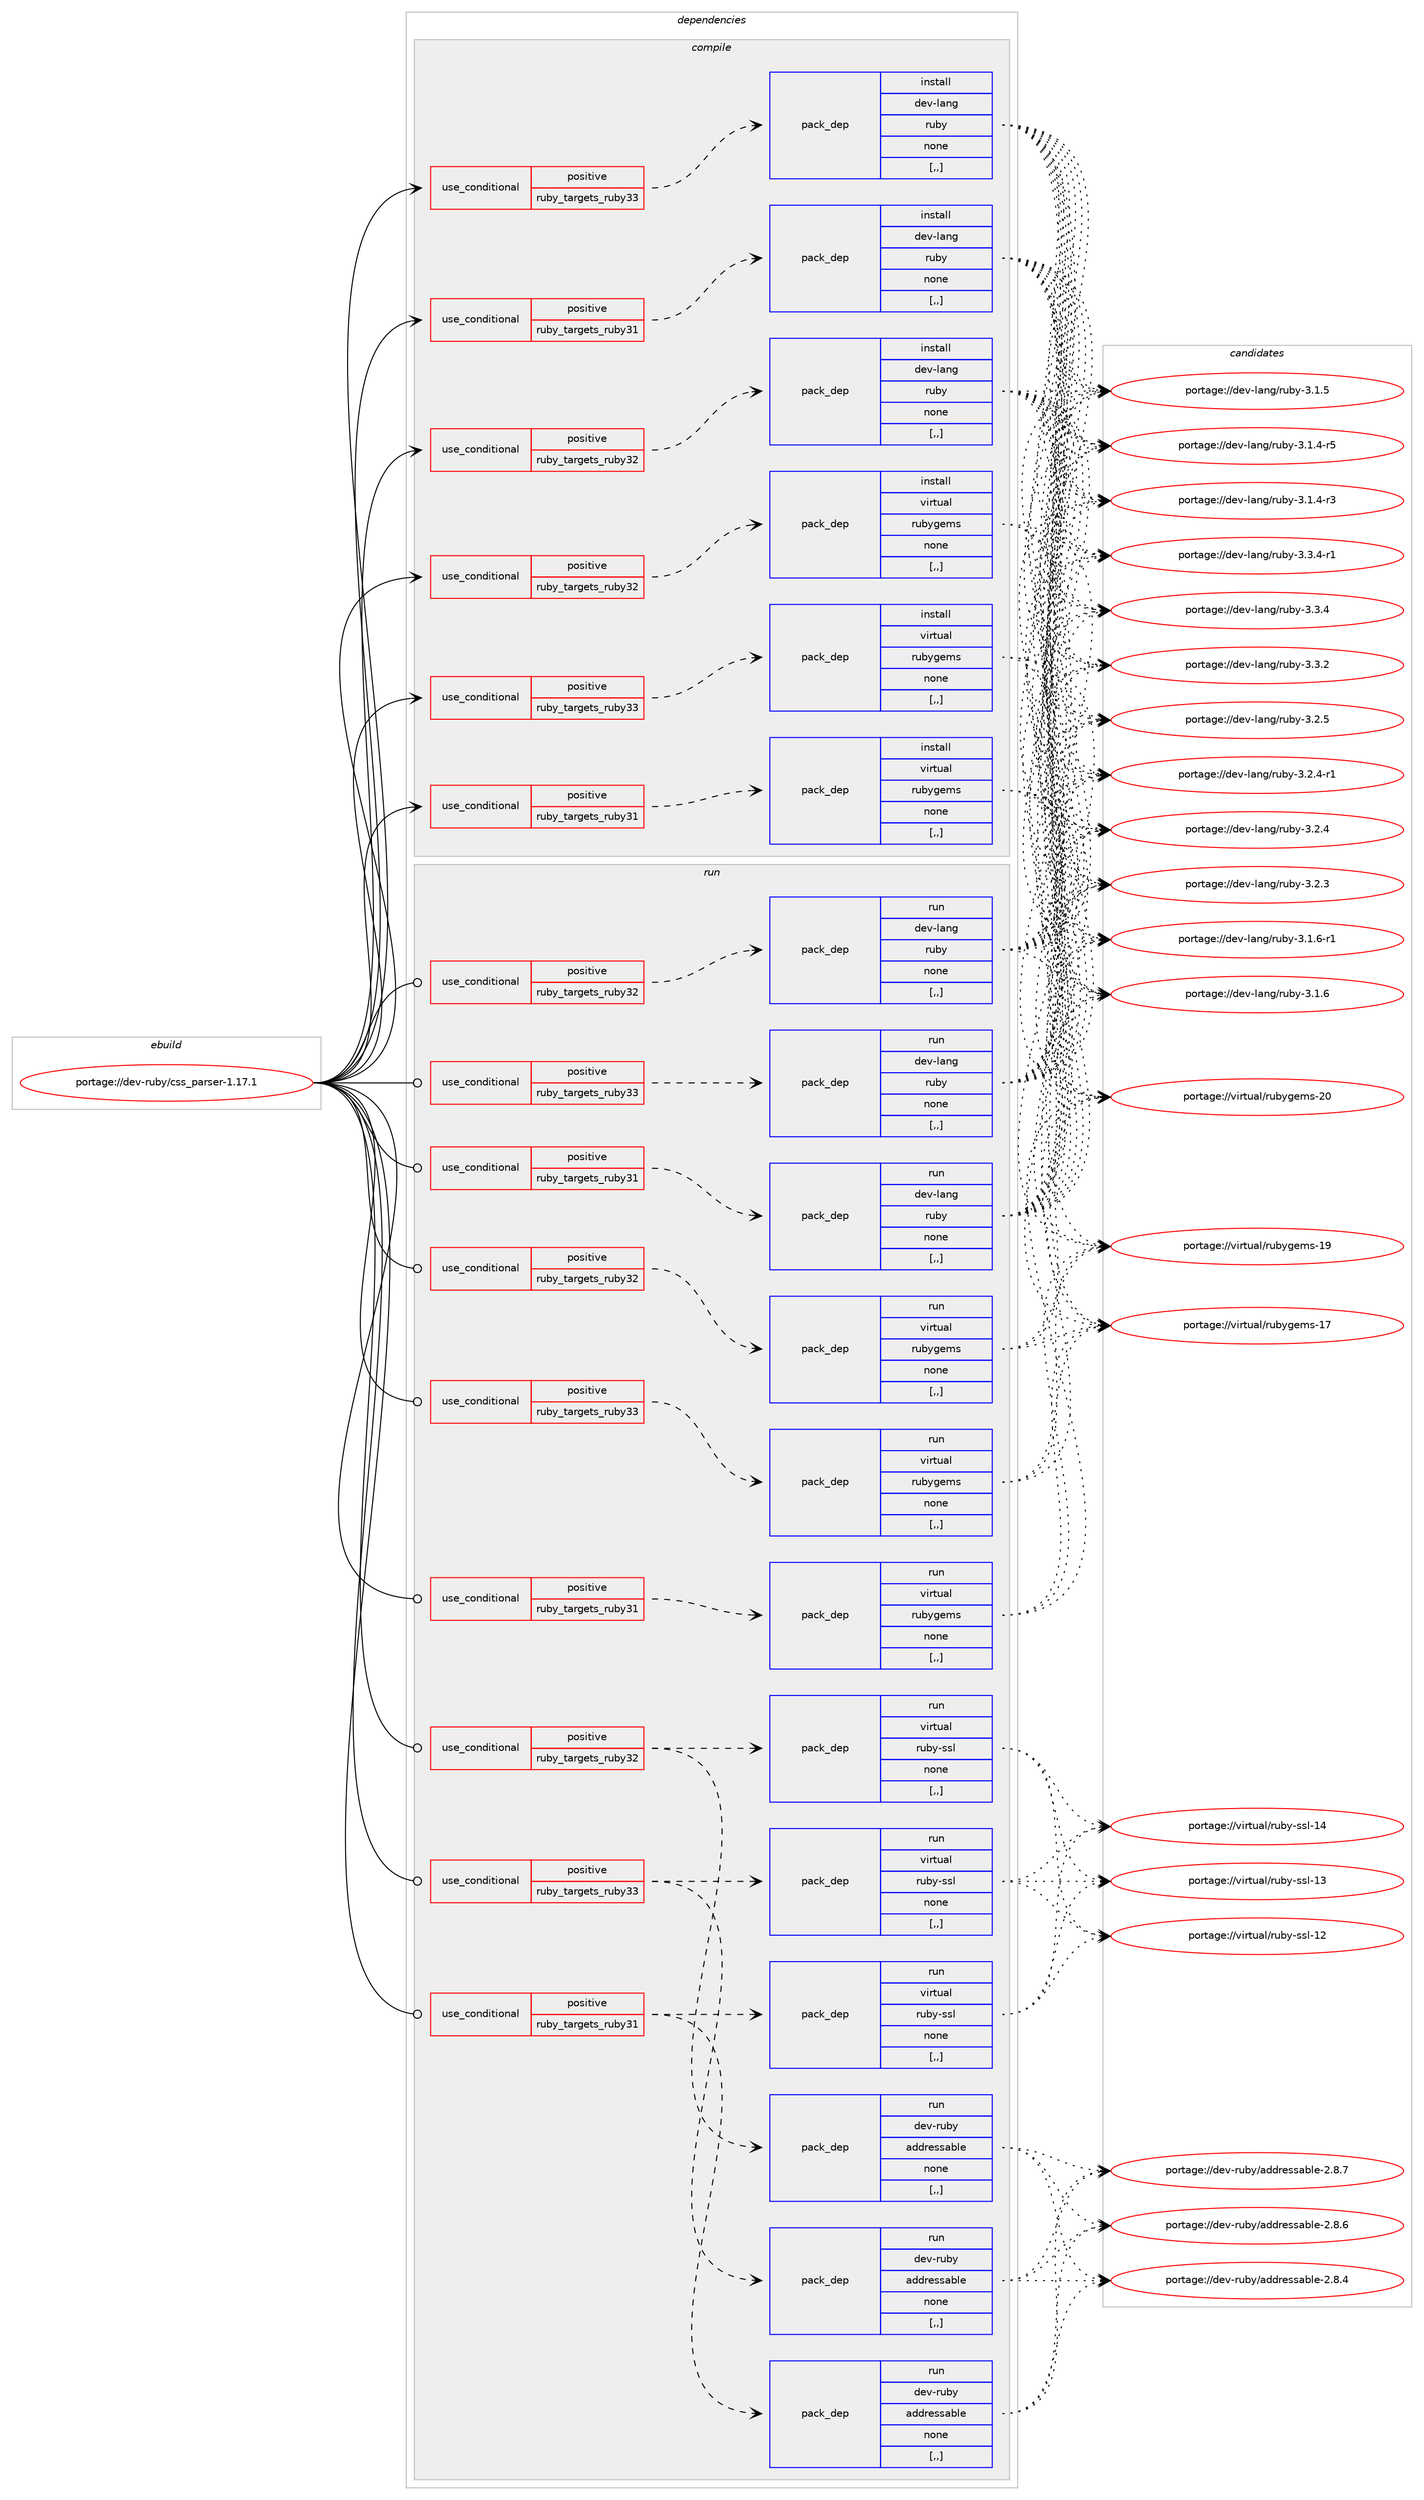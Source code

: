 digraph prolog {

# *************
# Graph options
# *************

newrank=true;
concentrate=true;
compound=true;
graph [rankdir=LR,fontname=Helvetica,fontsize=10,ranksep=1.5];#, ranksep=2.5, nodesep=0.2];
edge  [arrowhead=vee];
node  [fontname=Helvetica,fontsize=10];

# **********
# The ebuild
# **********

subgraph cluster_leftcol {
color=gray;
label=<<i>ebuild</i>>;
id [label="portage://dev-ruby/css_parser-1.17.1", color=red, width=4, href="../dev-ruby/css_parser-1.17.1.svg"];
}

# ****************
# The dependencies
# ****************

subgraph cluster_midcol {
color=gray;
label=<<i>dependencies</i>>;
subgraph cluster_compile {
fillcolor="#eeeeee";
style=filled;
label=<<i>compile</i>>;
subgraph cond46213 {
dependency180513 [label=<<TABLE BORDER="0" CELLBORDER="1" CELLSPACING="0" CELLPADDING="4"><TR><TD ROWSPAN="3" CELLPADDING="10">use_conditional</TD></TR><TR><TD>positive</TD></TR><TR><TD>ruby_targets_ruby31</TD></TR></TABLE>>, shape=none, color=red];
subgraph pack133006 {
dependency180514 [label=<<TABLE BORDER="0" CELLBORDER="1" CELLSPACING="0" CELLPADDING="4" WIDTH="220"><TR><TD ROWSPAN="6" CELLPADDING="30">pack_dep</TD></TR><TR><TD WIDTH="110">install</TD></TR><TR><TD>dev-lang</TD></TR><TR><TD>ruby</TD></TR><TR><TD>none</TD></TR><TR><TD>[,,]</TD></TR></TABLE>>, shape=none, color=blue];
}
dependency180513:e -> dependency180514:w [weight=20,style="dashed",arrowhead="vee"];
}
id:e -> dependency180513:w [weight=20,style="solid",arrowhead="vee"];
subgraph cond46214 {
dependency180515 [label=<<TABLE BORDER="0" CELLBORDER="1" CELLSPACING="0" CELLPADDING="4"><TR><TD ROWSPAN="3" CELLPADDING="10">use_conditional</TD></TR><TR><TD>positive</TD></TR><TR><TD>ruby_targets_ruby31</TD></TR></TABLE>>, shape=none, color=red];
subgraph pack133007 {
dependency180516 [label=<<TABLE BORDER="0" CELLBORDER="1" CELLSPACING="0" CELLPADDING="4" WIDTH="220"><TR><TD ROWSPAN="6" CELLPADDING="30">pack_dep</TD></TR><TR><TD WIDTH="110">install</TD></TR><TR><TD>virtual</TD></TR><TR><TD>rubygems</TD></TR><TR><TD>none</TD></TR><TR><TD>[,,]</TD></TR></TABLE>>, shape=none, color=blue];
}
dependency180515:e -> dependency180516:w [weight=20,style="dashed",arrowhead="vee"];
}
id:e -> dependency180515:w [weight=20,style="solid",arrowhead="vee"];
subgraph cond46215 {
dependency180517 [label=<<TABLE BORDER="0" CELLBORDER="1" CELLSPACING="0" CELLPADDING="4"><TR><TD ROWSPAN="3" CELLPADDING="10">use_conditional</TD></TR><TR><TD>positive</TD></TR><TR><TD>ruby_targets_ruby32</TD></TR></TABLE>>, shape=none, color=red];
subgraph pack133008 {
dependency180518 [label=<<TABLE BORDER="0" CELLBORDER="1" CELLSPACING="0" CELLPADDING="4" WIDTH="220"><TR><TD ROWSPAN="6" CELLPADDING="30">pack_dep</TD></TR><TR><TD WIDTH="110">install</TD></TR><TR><TD>dev-lang</TD></TR><TR><TD>ruby</TD></TR><TR><TD>none</TD></TR><TR><TD>[,,]</TD></TR></TABLE>>, shape=none, color=blue];
}
dependency180517:e -> dependency180518:w [weight=20,style="dashed",arrowhead="vee"];
}
id:e -> dependency180517:w [weight=20,style="solid",arrowhead="vee"];
subgraph cond46216 {
dependency180519 [label=<<TABLE BORDER="0" CELLBORDER="1" CELLSPACING="0" CELLPADDING="4"><TR><TD ROWSPAN="3" CELLPADDING="10">use_conditional</TD></TR><TR><TD>positive</TD></TR><TR><TD>ruby_targets_ruby32</TD></TR></TABLE>>, shape=none, color=red];
subgraph pack133009 {
dependency180520 [label=<<TABLE BORDER="0" CELLBORDER="1" CELLSPACING="0" CELLPADDING="4" WIDTH="220"><TR><TD ROWSPAN="6" CELLPADDING="30">pack_dep</TD></TR><TR><TD WIDTH="110">install</TD></TR><TR><TD>virtual</TD></TR><TR><TD>rubygems</TD></TR><TR><TD>none</TD></TR><TR><TD>[,,]</TD></TR></TABLE>>, shape=none, color=blue];
}
dependency180519:e -> dependency180520:w [weight=20,style="dashed",arrowhead="vee"];
}
id:e -> dependency180519:w [weight=20,style="solid",arrowhead="vee"];
subgraph cond46217 {
dependency180521 [label=<<TABLE BORDER="0" CELLBORDER="1" CELLSPACING="0" CELLPADDING="4"><TR><TD ROWSPAN="3" CELLPADDING="10">use_conditional</TD></TR><TR><TD>positive</TD></TR><TR><TD>ruby_targets_ruby33</TD></TR></TABLE>>, shape=none, color=red];
subgraph pack133010 {
dependency180522 [label=<<TABLE BORDER="0" CELLBORDER="1" CELLSPACING="0" CELLPADDING="4" WIDTH="220"><TR><TD ROWSPAN="6" CELLPADDING="30">pack_dep</TD></TR><TR><TD WIDTH="110">install</TD></TR><TR><TD>dev-lang</TD></TR><TR><TD>ruby</TD></TR><TR><TD>none</TD></TR><TR><TD>[,,]</TD></TR></TABLE>>, shape=none, color=blue];
}
dependency180521:e -> dependency180522:w [weight=20,style="dashed",arrowhead="vee"];
}
id:e -> dependency180521:w [weight=20,style="solid",arrowhead="vee"];
subgraph cond46218 {
dependency180523 [label=<<TABLE BORDER="0" CELLBORDER="1" CELLSPACING="0" CELLPADDING="4"><TR><TD ROWSPAN="3" CELLPADDING="10">use_conditional</TD></TR><TR><TD>positive</TD></TR><TR><TD>ruby_targets_ruby33</TD></TR></TABLE>>, shape=none, color=red];
subgraph pack133011 {
dependency180524 [label=<<TABLE BORDER="0" CELLBORDER="1" CELLSPACING="0" CELLPADDING="4" WIDTH="220"><TR><TD ROWSPAN="6" CELLPADDING="30">pack_dep</TD></TR><TR><TD WIDTH="110">install</TD></TR><TR><TD>virtual</TD></TR><TR><TD>rubygems</TD></TR><TR><TD>none</TD></TR><TR><TD>[,,]</TD></TR></TABLE>>, shape=none, color=blue];
}
dependency180523:e -> dependency180524:w [weight=20,style="dashed",arrowhead="vee"];
}
id:e -> dependency180523:w [weight=20,style="solid",arrowhead="vee"];
}
subgraph cluster_compileandrun {
fillcolor="#eeeeee";
style=filled;
label=<<i>compile and run</i>>;
}
subgraph cluster_run {
fillcolor="#eeeeee";
style=filled;
label=<<i>run</i>>;
subgraph cond46219 {
dependency180525 [label=<<TABLE BORDER="0" CELLBORDER="1" CELLSPACING="0" CELLPADDING="4"><TR><TD ROWSPAN="3" CELLPADDING="10">use_conditional</TD></TR><TR><TD>positive</TD></TR><TR><TD>ruby_targets_ruby31</TD></TR></TABLE>>, shape=none, color=red];
subgraph pack133012 {
dependency180526 [label=<<TABLE BORDER="0" CELLBORDER="1" CELLSPACING="0" CELLPADDING="4" WIDTH="220"><TR><TD ROWSPAN="6" CELLPADDING="30">pack_dep</TD></TR><TR><TD WIDTH="110">run</TD></TR><TR><TD>dev-lang</TD></TR><TR><TD>ruby</TD></TR><TR><TD>none</TD></TR><TR><TD>[,,]</TD></TR></TABLE>>, shape=none, color=blue];
}
dependency180525:e -> dependency180526:w [weight=20,style="dashed",arrowhead="vee"];
}
id:e -> dependency180525:w [weight=20,style="solid",arrowhead="odot"];
subgraph cond46220 {
dependency180527 [label=<<TABLE BORDER="0" CELLBORDER="1" CELLSPACING="0" CELLPADDING="4"><TR><TD ROWSPAN="3" CELLPADDING="10">use_conditional</TD></TR><TR><TD>positive</TD></TR><TR><TD>ruby_targets_ruby31</TD></TR></TABLE>>, shape=none, color=red];
subgraph pack133013 {
dependency180528 [label=<<TABLE BORDER="0" CELLBORDER="1" CELLSPACING="0" CELLPADDING="4" WIDTH="220"><TR><TD ROWSPAN="6" CELLPADDING="30">pack_dep</TD></TR><TR><TD WIDTH="110">run</TD></TR><TR><TD>dev-ruby</TD></TR><TR><TD>addressable</TD></TR><TR><TD>none</TD></TR><TR><TD>[,,]</TD></TR></TABLE>>, shape=none, color=blue];
}
dependency180527:e -> dependency180528:w [weight=20,style="dashed",arrowhead="vee"];
subgraph pack133014 {
dependency180529 [label=<<TABLE BORDER="0" CELLBORDER="1" CELLSPACING="0" CELLPADDING="4" WIDTH="220"><TR><TD ROWSPAN="6" CELLPADDING="30">pack_dep</TD></TR><TR><TD WIDTH="110">run</TD></TR><TR><TD>virtual</TD></TR><TR><TD>ruby-ssl</TD></TR><TR><TD>none</TD></TR><TR><TD>[,,]</TD></TR></TABLE>>, shape=none, color=blue];
}
dependency180527:e -> dependency180529:w [weight=20,style="dashed",arrowhead="vee"];
}
id:e -> dependency180527:w [weight=20,style="solid",arrowhead="odot"];
subgraph cond46221 {
dependency180530 [label=<<TABLE BORDER="0" CELLBORDER="1" CELLSPACING="0" CELLPADDING="4"><TR><TD ROWSPAN="3" CELLPADDING="10">use_conditional</TD></TR><TR><TD>positive</TD></TR><TR><TD>ruby_targets_ruby31</TD></TR></TABLE>>, shape=none, color=red];
subgraph pack133015 {
dependency180531 [label=<<TABLE BORDER="0" CELLBORDER="1" CELLSPACING="0" CELLPADDING="4" WIDTH="220"><TR><TD ROWSPAN="6" CELLPADDING="30">pack_dep</TD></TR><TR><TD WIDTH="110">run</TD></TR><TR><TD>virtual</TD></TR><TR><TD>rubygems</TD></TR><TR><TD>none</TD></TR><TR><TD>[,,]</TD></TR></TABLE>>, shape=none, color=blue];
}
dependency180530:e -> dependency180531:w [weight=20,style="dashed",arrowhead="vee"];
}
id:e -> dependency180530:w [weight=20,style="solid",arrowhead="odot"];
subgraph cond46222 {
dependency180532 [label=<<TABLE BORDER="0" CELLBORDER="1" CELLSPACING="0" CELLPADDING="4"><TR><TD ROWSPAN="3" CELLPADDING="10">use_conditional</TD></TR><TR><TD>positive</TD></TR><TR><TD>ruby_targets_ruby32</TD></TR></TABLE>>, shape=none, color=red];
subgraph pack133016 {
dependency180533 [label=<<TABLE BORDER="0" CELLBORDER="1" CELLSPACING="0" CELLPADDING="4" WIDTH="220"><TR><TD ROWSPAN="6" CELLPADDING="30">pack_dep</TD></TR><TR><TD WIDTH="110">run</TD></TR><TR><TD>dev-lang</TD></TR><TR><TD>ruby</TD></TR><TR><TD>none</TD></TR><TR><TD>[,,]</TD></TR></TABLE>>, shape=none, color=blue];
}
dependency180532:e -> dependency180533:w [weight=20,style="dashed",arrowhead="vee"];
}
id:e -> dependency180532:w [weight=20,style="solid",arrowhead="odot"];
subgraph cond46223 {
dependency180534 [label=<<TABLE BORDER="0" CELLBORDER="1" CELLSPACING="0" CELLPADDING="4"><TR><TD ROWSPAN="3" CELLPADDING="10">use_conditional</TD></TR><TR><TD>positive</TD></TR><TR><TD>ruby_targets_ruby32</TD></TR></TABLE>>, shape=none, color=red];
subgraph pack133017 {
dependency180535 [label=<<TABLE BORDER="0" CELLBORDER="1" CELLSPACING="0" CELLPADDING="4" WIDTH="220"><TR><TD ROWSPAN="6" CELLPADDING="30">pack_dep</TD></TR><TR><TD WIDTH="110">run</TD></TR><TR><TD>dev-ruby</TD></TR><TR><TD>addressable</TD></TR><TR><TD>none</TD></TR><TR><TD>[,,]</TD></TR></TABLE>>, shape=none, color=blue];
}
dependency180534:e -> dependency180535:w [weight=20,style="dashed",arrowhead="vee"];
subgraph pack133018 {
dependency180536 [label=<<TABLE BORDER="0" CELLBORDER="1" CELLSPACING="0" CELLPADDING="4" WIDTH="220"><TR><TD ROWSPAN="6" CELLPADDING="30">pack_dep</TD></TR><TR><TD WIDTH="110">run</TD></TR><TR><TD>virtual</TD></TR><TR><TD>ruby-ssl</TD></TR><TR><TD>none</TD></TR><TR><TD>[,,]</TD></TR></TABLE>>, shape=none, color=blue];
}
dependency180534:e -> dependency180536:w [weight=20,style="dashed",arrowhead="vee"];
}
id:e -> dependency180534:w [weight=20,style="solid",arrowhead="odot"];
subgraph cond46224 {
dependency180537 [label=<<TABLE BORDER="0" CELLBORDER="1" CELLSPACING="0" CELLPADDING="4"><TR><TD ROWSPAN="3" CELLPADDING="10">use_conditional</TD></TR><TR><TD>positive</TD></TR><TR><TD>ruby_targets_ruby32</TD></TR></TABLE>>, shape=none, color=red];
subgraph pack133019 {
dependency180538 [label=<<TABLE BORDER="0" CELLBORDER="1" CELLSPACING="0" CELLPADDING="4" WIDTH="220"><TR><TD ROWSPAN="6" CELLPADDING="30">pack_dep</TD></TR><TR><TD WIDTH="110">run</TD></TR><TR><TD>virtual</TD></TR><TR><TD>rubygems</TD></TR><TR><TD>none</TD></TR><TR><TD>[,,]</TD></TR></TABLE>>, shape=none, color=blue];
}
dependency180537:e -> dependency180538:w [weight=20,style="dashed",arrowhead="vee"];
}
id:e -> dependency180537:w [weight=20,style="solid",arrowhead="odot"];
subgraph cond46225 {
dependency180539 [label=<<TABLE BORDER="0" CELLBORDER="1" CELLSPACING="0" CELLPADDING="4"><TR><TD ROWSPAN="3" CELLPADDING="10">use_conditional</TD></TR><TR><TD>positive</TD></TR><TR><TD>ruby_targets_ruby33</TD></TR></TABLE>>, shape=none, color=red];
subgraph pack133020 {
dependency180540 [label=<<TABLE BORDER="0" CELLBORDER="1" CELLSPACING="0" CELLPADDING="4" WIDTH="220"><TR><TD ROWSPAN="6" CELLPADDING="30">pack_dep</TD></TR><TR><TD WIDTH="110">run</TD></TR><TR><TD>dev-lang</TD></TR><TR><TD>ruby</TD></TR><TR><TD>none</TD></TR><TR><TD>[,,]</TD></TR></TABLE>>, shape=none, color=blue];
}
dependency180539:e -> dependency180540:w [weight=20,style="dashed",arrowhead="vee"];
}
id:e -> dependency180539:w [weight=20,style="solid",arrowhead="odot"];
subgraph cond46226 {
dependency180541 [label=<<TABLE BORDER="0" CELLBORDER="1" CELLSPACING="0" CELLPADDING="4"><TR><TD ROWSPAN="3" CELLPADDING="10">use_conditional</TD></TR><TR><TD>positive</TD></TR><TR><TD>ruby_targets_ruby33</TD></TR></TABLE>>, shape=none, color=red];
subgraph pack133021 {
dependency180542 [label=<<TABLE BORDER="0" CELLBORDER="1" CELLSPACING="0" CELLPADDING="4" WIDTH="220"><TR><TD ROWSPAN="6" CELLPADDING="30">pack_dep</TD></TR><TR><TD WIDTH="110">run</TD></TR><TR><TD>dev-ruby</TD></TR><TR><TD>addressable</TD></TR><TR><TD>none</TD></TR><TR><TD>[,,]</TD></TR></TABLE>>, shape=none, color=blue];
}
dependency180541:e -> dependency180542:w [weight=20,style="dashed",arrowhead="vee"];
subgraph pack133022 {
dependency180543 [label=<<TABLE BORDER="0" CELLBORDER="1" CELLSPACING="0" CELLPADDING="4" WIDTH="220"><TR><TD ROWSPAN="6" CELLPADDING="30">pack_dep</TD></TR><TR><TD WIDTH="110">run</TD></TR><TR><TD>virtual</TD></TR><TR><TD>ruby-ssl</TD></TR><TR><TD>none</TD></TR><TR><TD>[,,]</TD></TR></TABLE>>, shape=none, color=blue];
}
dependency180541:e -> dependency180543:w [weight=20,style="dashed",arrowhead="vee"];
}
id:e -> dependency180541:w [weight=20,style="solid",arrowhead="odot"];
subgraph cond46227 {
dependency180544 [label=<<TABLE BORDER="0" CELLBORDER="1" CELLSPACING="0" CELLPADDING="4"><TR><TD ROWSPAN="3" CELLPADDING="10">use_conditional</TD></TR><TR><TD>positive</TD></TR><TR><TD>ruby_targets_ruby33</TD></TR></TABLE>>, shape=none, color=red];
subgraph pack133023 {
dependency180545 [label=<<TABLE BORDER="0" CELLBORDER="1" CELLSPACING="0" CELLPADDING="4" WIDTH="220"><TR><TD ROWSPAN="6" CELLPADDING="30">pack_dep</TD></TR><TR><TD WIDTH="110">run</TD></TR><TR><TD>virtual</TD></TR><TR><TD>rubygems</TD></TR><TR><TD>none</TD></TR><TR><TD>[,,]</TD></TR></TABLE>>, shape=none, color=blue];
}
dependency180544:e -> dependency180545:w [weight=20,style="dashed",arrowhead="vee"];
}
id:e -> dependency180544:w [weight=20,style="solid",arrowhead="odot"];
}
}

# **************
# The candidates
# **************

subgraph cluster_choices {
rank=same;
color=gray;
label=<<i>candidates</i>>;

subgraph choice133006 {
color=black;
nodesep=1;
choice100101118451089711010347114117981214551465146524511449 [label="portage://dev-lang/ruby-3.3.4-r1", color=red, width=4,href="../dev-lang/ruby-3.3.4-r1.svg"];
choice10010111845108971101034711411798121455146514652 [label="portage://dev-lang/ruby-3.3.4", color=red, width=4,href="../dev-lang/ruby-3.3.4.svg"];
choice10010111845108971101034711411798121455146514650 [label="portage://dev-lang/ruby-3.3.2", color=red, width=4,href="../dev-lang/ruby-3.3.2.svg"];
choice10010111845108971101034711411798121455146504653 [label="portage://dev-lang/ruby-3.2.5", color=red, width=4,href="../dev-lang/ruby-3.2.5.svg"];
choice100101118451089711010347114117981214551465046524511449 [label="portage://dev-lang/ruby-3.2.4-r1", color=red, width=4,href="../dev-lang/ruby-3.2.4-r1.svg"];
choice10010111845108971101034711411798121455146504652 [label="portage://dev-lang/ruby-3.2.4", color=red, width=4,href="../dev-lang/ruby-3.2.4.svg"];
choice10010111845108971101034711411798121455146504651 [label="portage://dev-lang/ruby-3.2.3", color=red, width=4,href="../dev-lang/ruby-3.2.3.svg"];
choice100101118451089711010347114117981214551464946544511449 [label="portage://dev-lang/ruby-3.1.6-r1", color=red, width=4,href="../dev-lang/ruby-3.1.6-r1.svg"];
choice10010111845108971101034711411798121455146494654 [label="portage://dev-lang/ruby-3.1.6", color=red, width=4,href="../dev-lang/ruby-3.1.6.svg"];
choice10010111845108971101034711411798121455146494653 [label="portage://dev-lang/ruby-3.1.5", color=red, width=4,href="../dev-lang/ruby-3.1.5.svg"];
choice100101118451089711010347114117981214551464946524511453 [label="portage://dev-lang/ruby-3.1.4-r5", color=red, width=4,href="../dev-lang/ruby-3.1.4-r5.svg"];
choice100101118451089711010347114117981214551464946524511451 [label="portage://dev-lang/ruby-3.1.4-r3", color=red, width=4,href="../dev-lang/ruby-3.1.4-r3.svg"];
dependency180514:e -> choice100101118451089711010347114117981214551465146524511449:w [style=dotted,weight="100"];
dependency180514:e -> choice10010111845108971101034711411798121455146514652:w [style=dotted,weight="100"];
dependency180514:e -> choice10010111845108971101034711411798121455146514650:w [style=dotted,weight="100"];
dependency180514:e -> choice10010111845108971101034711411798121455146504653:w [style=dotted,weight="100"];
dependency180514:e -> choice100101118451089711010347114117981214551465046524511449:w [style=dotted,weight="100"];
dependency180514:e -> choice10010111845108971101034711411798121455146504652:w [style=dotted,weight="100"];
dependency180514:e -> choice10010111845108971101034711411798121455146504651:w [style=dotted,weight="100"];
dependency180514:e -> choice100101118451089711010347114117981214551464946544511449:w [style=dotted,weight="100"];
dependency180514:e -> choice10010111845108971101034711411798121455146494654:w [style=dotted,weight="100"];
dependency180514:e -> choice10010111845108971101034711411798121455146494653:w [style=dotted,weight="100"];
dependency180514:e -> choice100101118451089711010347114117981214551464946524511453:w [style=dotted,weight="100"];
dependency180514:e -> choice100101118451089711010347114117981214551464946524511451:w [style=dotted,weight="100"];
}
subgraph choice133007 {
color=black;
nodesep=1;
choice118105114116117971084711411798121103101109115455048 [label="portage://virtual/rubygems-20", color=red, width=4,href="../virtual/rubygems-20.svg"];
choice118105114116117971084711411798121103101109115454957 [label="portage://virtual/rubygems-19", color=red, width=4,href="../virtual/rubygems-19.svg"];
choice118105114116117971084711411798121103101109115454955 [label="portage://virtual/rubygems-17", color=red, width=4,href="../virtual/rubygems-17.svg"];
dependency180516:e -> choice118105114116117971084711411798121103101109115455048:w [style=dotted,weight="100"];
dependency180516:e -> choice118105114116117971084711411798121103101109115454957:w [style=dotted,weight="100"];
dependency180516:e -> choice118105114116117971084711411798121103101109115454955:w [style=dotted,weight="100"];
}
subgraph choice133008 {
color=black;
nodesep=1;
choice100101118451089711010347114117981214551465146524511449 [label="portage://dev-lang/ruby-3.3.4-r1", color=red, width=4,href="../dev-lang/ruby-3.3.4-r1.svg"];
choice10010111845108971101034711411798121455146514652 [label="portage://dev-lang/ruby-3.3.4", color=red, width=4,href="../dev-lang/ruby-3.3.4.svg"];
choice10010111845108971101034711411798121455146514650 [label="portage://dev-lang/ruby-3.3.2", color=red, width=4,href="../dev-lang/ruby-3.3.2.svg"];
choice10010111845108971101034711411798121455146504653 [label="portage://dev-lang/ruby-3.2.5", color=red, width=4,href="../dev-lang/ruby-3.2.5.svg"];
choice100101118451089711010347114117981214551465046524511449 [label="portage://dev-lang/ruby-3.2.4-r1", color=red, width=4,href="../dev-lang/ruby-3.2.4-r1.svg"];
choice10010111845108971101034711411798121455146504652 [label="portage://dev-lang/ruby-3.2.4", color=red, width=4,href="../dev-lang/ruby-3.2.4.svg"];
choice10010111845108971101034711411798121455146504651 [label="portage://dev-lang/ruby-3.2.3", color=red, width=4,href="../dev-lang/ruby-3.2.3.svg"];
choice100101118451089711010347114117981214551464946544511449 [label="portage://dev-lang/ruby-3.1.6-r1", color=red, width=4,href="../dev-lang/ruby-3.1.6-r1.svg"];
choice10010111845108971101034711411798121455146494654 [label="portage://dev-lang/ruby-3.1.6", color=red, width=4,href="../dev-lang/ruby-3.1.6.svg"];
choice10010111845108971101034711411798121455146494653 [label="portage://dev-lang/ruby-3.1.5", color=red, width=4,href="../dev-lang/ruby-3.1.5.svg"];
choice100101118451089711010347114117981214551464946524511453 [label="portage://dev-lang/ruby-3.1.4-r5", color=red, width=4,href="../dev-lang/ruby-3.1.4-r5.svg"];
choice100101118451089711010347114117981214551464946524511451 [label="portage://dev-lang/ruby-3.1.4-r3", color=red, width=4,href="../dev-lang/ruby-3.1.4-r3.svg"];
dependency180518:e -> choice100101118451089711010347114117981214551465146524511449:w [style=dotted,weight="100"];
dependency180518:e -> choice10010111845108971101034711411798121455146514652:w [style=dotted,weight="100"];
dependency180518:e -> choice10010111845108971101034711411798121455146514650:w [style=dotted,weight="100"];
dependency180518:e -> choice10010111845108971101034711411798121455146504653:w [style=dotted,weight="100"];
dependency180518:e -> choice100101118451089711010347114117981214551465046524511449:w [style=dotted,weight="100"];
dependency180518:e -> choice10010111845108971101034711411798121455146504652:w [style=dotted,weight="100"];
dependency180518:e -> choice10010111845108971101034711411798121455146504651:w [style=dotted,weight="100"];
dependency180518:e -> choice100101118451089711010347114117981214551464946544511449:w [style=dotted,weight="100"];
dependency180518:e -> choice10010111845108971101034711411798121455146494654:w [style=dotted,weight="100"];
dependency180518:e -> choice10010111845108971101034711411798121455146494653:w [style=dotted,weight="100"];
dependency180518:e -> choice100101118451089711010347114117981214551464946524511453:w [style=dotted,weight="100"];
dependency180518:e -> choice100101118451089711010347114117981214551464946524511451:w [style=dotted,weight="100"];
}
subgraph choice133009 {
color=black;
nodesep=1;
choice118105114116117971084711411798121103101109115455048 [label="portage://virtual/rubygems-20", color=red, width=4,href="../virtual/rubygems-20.svg"];
choice118105114116117971084711411798121103101109115454957 [label="portage://virtual/rubygems-19", color=red, width=4,href="../virtual/rubygems-19.svg"];
choice118105114116117971084711411798121103101109115454955 [label="portage://virtual/rubygems-17", color=red, width=4,href="../virtual/rubygems-17.svg"];
dependency180520:e -> choice118105114116117971084711411798121103101109115455048:w [style=dotted,weight="100"];
dependency180520:e -> choice118105114116117971084711411798121103101109115454957:w [style=dotted,weight="100"];
dependency180520:e -> choice118105114116117971084711411798121103101109115454955:w [style=dotted,weight="100"];
}
subgraph choice133010 {
color=black;
nodesep=1;
choice100101118451089711010347114117981214551465146524511449 [label="portage://dev-lang/ruby-3.3.4-r1", color=red, width=4,href="../dev-lang/ruby-3.3.4-r1.svg"];
choice10010111845108971101034711411798121455146514652 [label="portage://dev-lang/ruby-3.3.4", color=red, width=4,href="../dev-lang/ruby-3.3.4.svg"];
choice10010111845108971101034711411798121455146514650 [label="portage://dev-lang/ruby-3.3.2", color=red, width=4,href="../dev-lang/ruby-3.3.2.svg"];
choice10010111845108971101034711411798121455146504653 [label="portage://dev-lang/ruby-3.2.5", color=red, width=4,href="../dev-lang/ruby-3.2.5.svg"];
choice100101118451089711010347114117981214551465046524511449 [label="portage://dev-lang/ruby-3.2.4-r1", color=red, width=4,href="../dev-lang/ruby-3.2.4-r1.svg"];
choice10010111845108971101034711411798121455146504652 [label="portage://dev-lang/ruby-3.2.4", color=red, width=4,href="../dev-lang/ruby-3.2.4.svg"];
choice10010111845108971101034711411798121455146504651 [label="portage://dev-lang/ruby-3.2.3", color=red, width=4,href="../dev-lang/ruby-3.2.3.svg"];
choice100101118451089711010347114117981214551464946544511449 [label="portage://dev-lang/ruby-3.1.6-r1", color=red, width=4,href="../dev-lang/ruby-3.1.6-r1.svg"];
choice10010111845108971101034711411798121455146494654 [label="portage://dev-lang/ruby-3.1.6", color=red, width=4,href="../dev-lang/ruby-3.1.6.svg"];
choice10010111845108971101034711411798121455146494653 [label="portage://dev-lang/ruby-3.1.5", color=red, width=4,href="../dev-lang/ruby-3.1.5.svg"];
choice100101118451089711010347114117981214551464946524511453 [label="portage://dev-lang/ruby-3.1.4-r5", color=red, width=4,href="../dev-lang/ruby-3.1.4-r5.svg"];
choice100101118451089711010347114117981214551464946524511451 [label="portage://dev-lang/ruby-3.1.4-r3", color=red, width=4,href="../dev-lang/ruby-3.1.4-r3.svg"];
dependency180522:e -> choice100101118451089711010347114117981214551465146524511449:w [style=dotted,weight="100"];
dependency180522:e -> choice10010111845108971101034711411798121455146514652:w [style=dotted,weight="100"];
dependency180522:e -> choice10010111845108971101034711411798121455146514650:w [style=dotted,weight="100"];
dependency180522:e -> choice10010111845108971101034711411798121455146504653:w [style=dotted,weight="100"];
dependency180522:e -> choice100101118451089711010347114117981214551465046524511449:w [style=dotted,weight="100"];
dependency180522:e -> choice10010111845108971101034711411798121455146504652:w [style=dotted,weight="100"];
dependency180522:e -> choice10010111845108971101034711411798121455146504651:w [style=dotted,weight="100"];
dependency180522:e -> choice100101118451089711010347114117981214551464946544511449:w [style=dotted,weight="100"];
dependency180522:e -> choice10010111845108971101034711411798121455146494654:w [style=dotted,weight="100"];
dependency180522:e -> choice10010111845108971101034711411798121455146494653:w [style=dotted,weight="100"];
dependency180522:e -> choice100101118451089711010347114117981214551464946524511453:w [style=dotted,weight="100"];
dependency180522:e -> choice100101118451089711010347114117981214551464946524511451:w [style=dotted,weight="100"];
}
subgraph choice133011 {
color=black;
nodesep=1;
choice118105114116117971084711411798121103101109115455048 [label="portage://virtual/rubygems-20", color=red, width=4,href="../virtual/rubygems-20.svg"];
choice118105114116117971084711411798121103101109115454957 [label="portage://virtual/rubygems-19", color=red, width=4,href="../virtual/rubygems-19.svg"];
choice118105114116117971084711411798121103101109115454955 [label="portage://virtual/rubygems-17", color=red, width=4,href="../virtual/rubygems-17.svg"];
dependency180524:e -> choice118105114116117971084711411798121103101109115455048:w [style=dotted,weight="100"];
dependency180524:e -> choice118105114116117971084711411798121103101109115454957:w [style=dotted,weight="100"];
dependency180524:e -> choice118105114116117971084711411798121103101109115454955:w [style=dotted,weight="100"];
}
subgraph choice133012 {
color=black;
nodesep=1;
choice100101118451089711010347114117981214551465146524511449 [label="portage://dev-lang/ruby-3.3.4-r1", color=red, width=4,href="../dev-lang/ruby-3.3.4-r1.svg"];
choice10010111845108971101034711411798121455146514652 [label="portage://dev-lang/ruby-3.3.4", color=red, width=4,href="../dev-lang/ruby-3.3.4.svg"];
choice10010111845108971101034711411798121455146514650 [label="portage://dev-lang/ruby-3.3.2", color=red, width=4,href="../dev-lang/ruby-3.3.2.svg"];
choice10010111845108971101034711411798121455146504653 [label="portage://dev-lang/ruby-3.2.5", color=red, width=4,href="../dev-lang/ruby-3.2.5.svg"];
choice100101118451089711010347114117981214551465046524511449 [label="portage://dev-lang/ruby-3.2.4-r1", color=red, width=4,href="../dev-lang/ruby-3.2.4-r1.svg"];
choice10010111845108971101034711411798121455146504652 [label="portage://dev-lang/ruby-3.2.4", color=red, width=4,href="../dev-lang/ruby-3.2.4.svg"];
choice10010111845108971101034711411798121455146504651 [label="portage://dev-lang/ruby-3.2.3", color=red, width=4,href="../dev-lang/ruby-3.2.3.svg"];
choice100101118451089711010347114117981214551464946544511449 [label="portage://dev-lang/ruby-3.1.6-r1", color=red, width=4,href="../dev-lang/ruby-3.1.6-r1.svg"];
choice10010111845108971101034711411798121455146494654 [label="portage://dev-lang/ruby-3.1.6", color=red, width=4,href="../dev-lang/ruby-3.1.6.svg"];
choice10010111845108971101034711411798121455146494653 [label="portage://dev-lang/ruby-3.1.5", color=red, width=4,href="../dev-lang/ruby-3.1.5.svg"];
choice100101118451089711010347114117981214551464946524511453 [label="portage://dev-lang/ruby-3.1.4-r5", color=red, width=4,href="../dev-lang/ruby-3.1.4-r5.svg"];
choice100101118451089711010347114117981214551464946524511451 [label="portage://dev-lang/ruby-3.1.4-r3", color=red, width=4,href="../dev-lang/ruby-3.1.4-r3.svg"];
dependency180526:e -> choice100101118451089711010347114117981214551465146524511449:w [style=dotted,weight="100"];
dependency180526:e -> choice10010111845108971101034711411798121455146514652:w [style=dotted,weight="100"];
dependency180526:e -> choice10010111845108971101034711411798121455146514650:w [style=dotted,weight="100"];
dependency180526:e -> choice10010111845108971101034711411798121455146504653:w [style=dotted,weight="100"];
dependency180526:e -> choice100101118451089711010347114117981214551465046524511449:w [style=dotted,weight="100"];
dependency180526:e -> choice10010111845108971101034711411798121455146504652:w [style=dotted,weight="100"];
dependency180526:e -> choice10010111845108971101034711411798121455146504651:w [style=dotted,weight="100"];
dependency180526:e -> choice100101118451089711010347114117981214551464946544511449:w [style=dotted,weight="100"];
dependency180526:e -> choice10010111845108971101034711411798121455146494654:w [style=dotted,weight="100"];
dependency180526:e -> choice10010111845108971101034711411798121455146494653:w [style=dotted,weight="100"];
dependency180526:e -> choice100101118451089711010347114117981214551464946524511453:w [style=dotted,weight="100"];
dependency180526:e -> choice100101118451089711010347114117981214551464946524511451:w [style=dotted,weight="100"];
}
subgraph choice133013 {
color=black;
nodesep=1;
choice100101118451141179812147971001001141011151159798108101455046564655 [label="portage://dev-ruby/addressable-2.8.7", color=red, width=4,href="../dev-ruby/addressable-2.8.7.svg"];
choice100101118451141179812147971001001141011151159798108101455046564654 [label="portage://dev-ruby/addressable-2.8.6", color=red, width=4,href="../dev-ruby/addressable-2.8.6.svg"];
choice100101118451141179812147971001001141011151159798108101455046564652 [label="portage://dev-ruby/addressable-2.8.4", color=red, width=4,href="../dev-ruby/addressable-2.8.4.svg"];
dependency180528:e -> choice100101118451141179812147971001001141011151159798108101455046564655:w [style=dotted,weight="100"];
dependency180528:e -> choice100101118451141179812147971001001141011151159798108101455046564654:w [style=dotted,weight="100"];
dependency180528:e -> choice100101118451141179812147971001001141011151159798108101455046564652:w [style=dotted,weight="100"];
}
subgraph choice133014 {
color=black;
nodesep=1;
choice11810511411611797108471141179812145115115108454952 [label="portage://virtual/ruby-ssl-14", color=red, width=4,href="../virtual/ruby-ssl-14.svg"];
choice11810511411611797108471141179812145115115108454951 [label="portage://virtual/ruby-ssl-13", color=red, width=4,href="../virtual/ruby-ssl-13.svg"];
choice11810511411611797108471141179812145115115108454950 [label="portage://virtual/ruby-ssl-12", color=red, width=4,href="../virtual/ruby-ssl-12.svg"];
dependency180529:e -> choice11810511411611797108471141179812145115115108454952:w [style=dotted,weight="100"];
dependency180529:e -> choice11810511411611797108471141179812145115115108454951:w [style=dotted,weight="100"];
dependency180529:e -> choice11810511411611797108471141179812145115115108454950:w [style=dotted,weight="100"];
}
subgraph choice133015 {
color=black;
nodesep=1;
choice118105114116117971084711411798121103101109115455048 [label="portage://virtual/rubygems-20", color=red, width=4,href="../virtual/rubygems-20.svg"];
choice118105114116117971084711411798121103101109115454957 [label="portage://virtual/rubygems-19", color=red, width=4,href="../virtual/rubygems-19.svg"];
choice118105114116117971084711411798121103101109115454955 [label="portage://virtual/rubygems-17", color=red, width=4,href="../virtual/rubygems-17.svg"];
dependency180531:e -> choice118105114116117971084711411798121103101109115455048:w [style=dotted,weight="100"];
dependency180531:e -> choice118105114116117971084711411798121103101109115454957:w [style=dotted,weight="100"];
dependency180531:e -> choice118105114116117971084711411798121103101109115454955:w [style=dotted,weight="100"];
}
subgraph choice133016 {
color=black;
nodesep=1;
choice100101118451089711010347114117981214551465146524511449 [label="portage://dev-lang/ruby-3.3.4-r1", color=red, width=4,href="../dev-lang/ruby-3.3.4-r1.svg"];
choice10010111845108971101034711411798121455146514652 [label="portage://dev-lang/ruby-3.3.4", color=red, width=4,href="../dev-lang/ruby-3.3.4.svg"];
choice10010111845108971101034711411798121455146514650 [label="portage://dev-lang/ruby-3.3.2", color=red, width=4,href="../dev-lang/ruby-3.3.2.svg"];
choice10010111845108971101034711411798121455146504653 [label="portage://dev-lang/ruby-3.2.5", color=red, width=4,href="../dev-lang/ruby-3.2.5.svg"];
choice100101118451089711010347114117981214551465046524511449 [label="portage://dev-lang/ruby-3.2.4-r1", color=red, width=4,href="../dev-lang/ruby-3.2.4-r1.svg"];
choice10010111845108971101034711411798121455146504652 [label="portage://dev-lang/ruby-3.2.4", color=red, width=4,href="../dev-lang/ruby-3.2.4.svg"];
choice10010111845108971101034711411798121455146504651 [label="portage://dev-lang/ruby-3.2.3", color=red, width=4,href="../dev-lang/ruby-3.2.3.svg"];
choice100101118451089711010347114117981214551464946544511449 [label="portage://dev-lang/ruby-3.1.6-r1", color=red, width=4,href="../dev-lang/ruby-3.1.6-r1.svg"];
choice10010111845108971101034711411798121455146494654 [label="portage://dev-lang/ruby-3.1.6", color=red, width=4,href="../dev-lang/ruby-3.1.6.svg"];
choice10010111845108971101034711411798121455146494653 [label="portage://dev-lang/ruby-3.1.5", color=red, width=4,href="../dev-lang/ruby-3.1.5.svg"];
choice100101118451089711010347114117981214551464946524511453 [label="portage://dev-lang/ruby-3.1.4-r5", color=red, width=4,href="../dev-lang/ruby-3.1.4-r5.svg"];
choice100101118451089711010347114117981214551464946524511451 [label="portage://dev-lang/ruby-3.1.4-r3", color=red, width=4,href="../dev-lang/ruby-3.1.4-r3.svg"];
dependency180533:e -> choice100101118451089711010347114117981214551465146524511449:w [style=dotted,weight="100"];
dependency180533:e -> choice10010111845108971101034711411798121455146514652:w [style=dotted,weight="100"];
dependency180533:e -> choice10010111845108971101034711411798121455146514650:w [style=dotted,weight="100"];
dependency180533:e -> choice10010111845108971101034711411798121455146504653:w [style=dotted,weight="100"];
dependency180533:e -> choice100101118451089711010347114117981214551465046524511449:w [style=dotted,weight="100"];
dependency180533:e -> choice10010111845108971101034711411798121455146504652:w [style=dotted,weight="100"];
dependency180533:e -> choice10010111845108971101034711411798121455146504651:w [style=dotted,weight="100"];
dependency180533:e -> choice100101118451089711010347114117981214551464946544511449:w [style=dotted,weight="100"];
dependency180533:e -> choice10010111845108971101034711411798121455146494654:w [style=dotted,weight="100"];
dependency180533:e -> choice10010111845108971101034711411798121455146494653:w [style=dotted,weight="100"];
dependency180533:e -> choice100101118451089711010347114117981214551464946524511453:w [style=dotted,weight="100"];
dependency180533:e -> choice100101118451089711010347114117981214551464946524511451:w [style=dotted,weight="100"];
}
subgraph choice133017 {
color=black;
nodesep=1;
choice100101118451141179812147971001001141011151159798108101455046564655 [label="portage://dev-ruby/addressable-2.8.7", color=red, width=4,href="../dev-ruby/addressable-2.8.7.svg"];
choice100101118451141179812147971001001141011151159798108101455046564654 [label="portage://dev-ruby/addressable-2.8.6", color=red, width=4,href="../dev-ruby/addressable-2.8.6.svg"];
choice100101118451141179812147971001001141011151159798108101455046564652 [label="portage://dev-ruby/addressable-2.8.4", color=red, width=4,href="../dev-ruby/addressable-2.8.4.svg"];
dependency180535:e -> choice100101118451141179812147971001001141011151159798108101455046564655:w [style=dotted,weight="100"];
dependency180535:e -> choice100101118451141179812147971001001141011151159798108101455046564654:w [style=dotted,weight="100"];
dependency180535:e -> choice100101118451141179812147971001001141011151159798108101455046564652:w [style=dotted,weight="100"];
}
subgraph choice133018 {
color=black;
nodesep=1;
choice11810511411611797108471141179812145115115108454952 [label="portage://virtual/ruby-ssl-14", color=red, width=4,href="../virtual/ruby-ssl-14.svg"];
choice11810511411611797108471141179812145115115108454951 [label="portage://virtual/ruby-ssl-13", color=red, width=4,href="../virtual/ruby-ssl-13.svg"];
choice11810511411611797108471141179812145115115108454950 [label="portage://virtual/ruby-ssl-12", color=red, width=4,href="../virtual/ruby-ssl-12.svg"];
dependency180536:e -> choice11810511411611797108471141179812145115115108454952:w [style=dotted,weight="100"];
dependency180536:e -> choice11810511411611797108471141179812145115115108454951:w [style=dotted,weight="100"];
dependency180536:e -> choice11810511411611797108471141179812145115115108454950:w [style=dotted,weight="100"];
}
subgraph choice133019 {
color=black;
nodesep=1;
choice118105114116117971084711411798121103101109115455048 [label="portage://virtual/rubygems-20", color=red, width=4,href="../virtual/rubygems-20.svg"];
choice118105114116117971084711411798121103101109115454957 [label="portage://virtual/rubygems-19", color=red, width=4,href="../virtual/rubygems-19.svg"];
choice118105114116117971084711411798121103101109115454955 [label="portage://virtual/rubygems-17", color=red, width=4,href="../virtual/rubygems-17.svg"];
dependency180538:e -> choice118105114116117971084711411798121103101109115455048:w [style=dotted,weight="100"];
dependency180538:e -> choice118105114116117971084711411798121103101109115454957:w [style=dotted,weight="100"];
dependency180538:e -> choice118105114116117971084711411798121103101109115454955:w [style=dotted,weight="100"];
}
subgraph choice133020 {
color=black;
nodesep=1;
choice100101118451089711010347114117981214551465146524511449 [label="portage://dev-lang/ruby-3.3.4-r1", color=red, width=4,href="../dev-lang/ruby-3.3.4-r1.svg"];
choice10010111845108971101034711411798121455146514652 [label="portage://dev-lang/ruby-3.3.4", color=red, width=4,href="../dev-lang/ruby-3.3.4.svg"];
choice10010111845108971101034711411798121455146514650 [label="portage://dev-lang/ruby-3.3.2", color=red, width=4,href="../dev-lang/ruby-3.3.2.svg"];
choice10010111845108971101034711411798121455146504653 [label="portage://dev-lang/ruby-3.2.5", color=red, width=4,href="../dev-lang/ruby-3.2.5.svg"];
choice100101118451089711010347114117981214551465046524511449 [label="portage://dev-lang/ruby-3.2.4-r1", color=red, width=4,href="../dev-lang/ruby-3.2.4-r1.svg"];
choice10010111845108971101034711411798121455146504652 [label="portage://dev-lang/ruby-3.2.4", color=red, width=4,href="../dev-lang/ruby-3.2.4.svg"];
choice10010111845108971101034711411798121455146504651 [label="portage://dev-lang/ruby-3.2.3", color=red, width=4,href="../dev-lang/ruby-3.2.3.svg"];
choice100101118451089711010347114117981214551464946544511449 [label="portage://dev-lang/ruby-3.1.6-r1", color=red, width=4,href="../dev-lang/ruby-3.1.6-r1.svg"];
choice10010111845108971101034711411798121455146494654 [label="portage://dev-lang/ruby-3.1.6", color=red, width=4,href="../dev-lang/ruby-3.1.6.svg"];
choice10010111845108971101034711411798121455146494653 [label="portage://dev-lang/ruby-3.1.5", color=red, width=4,href="../dev-lang/ruby-3.1.5.svg"];
choice100101118451089711010347114117981214551464946524511453 [label="portage://dev-lang/ruby-3.1.4-r5", color=red, width=4,href="../dev-lang/ruby-3.1.4-r5.svg"];
choice100101118451089711010347114117981214551464946524511451 [label="portage://dev-lang/ruby-3.1.4-r3", color=red, width=4,href="../dev-lang/ruby-3.1.4-r3.svg"];
dependency180540:e -> choice100101118451089711010347114117981214551465146524511449:w [style=dotted,weight="100"];
dependency180540:e -> choice10010111845108971101034711411798121455146514652:w [style=dotted,weight="100"];
dependency180540:e -> choice10010111845108971101034711411798121455146514650:w [style=dotted,weight="100"];
dependency180540:e -> choice10010111845108971101034711411798121455146504653:w [style=dotted,weight="100"];
dependency180540:e -> choice100101118451089711010347114117981214551465046524511449:w [style=dotted,weight="100"];
dependency180540:e -> choice10010111845108971101034711411798121455146504652:w [style=dotted,weight="100"];
dependency180540:e -> choice10010111845108971101034711411798121455146504651:w [style=dotted,weight="100"];
dependency180540:e -> choice100101118451089711010347114117981214551464946544511449:w [style=dotted,weight="100"];
dependency180540:e -> choice10010111845108971101034711411798121455146494654:w [style=dotted,weight="100"];
dependency180540:e -> choice10010111845108971101034711411798121455146494653:w [style=dotted,weight="100"];
dependency180540:e -> choice100101118451089711010347114117981214551464946524511453:w [style=dotted,weight="100"];
dependency180540:e -> choice100101118451089711010347114117981214551464946524511451:w [style=dotted,weight="100"];
}
subgraph choice133021 {
color=black;
nodesep=1;
choice100101118451141179812147971001001141011151159798108101455046564655 [label="portage://dev-ruby/addressable-2.8.7", color=red, width=4,href="../dev-ruby/addressable-2.8.7.svg"];
choice100101118451141179812147971001001141011151159798108101455046564654 [label="portage://dev-ruby/addressable-2.8.6", color=red, width=4,href="../dev-ruby/addressable-2.8.6.svg"];
choice100101118451141179812147971001001141011151159798108101455046564652 [label="portage://dev-ruby/addressable-2.8.4", color=red, width=4,href="../dev-ruby/addressable-2.8.4.svg"];
dependency180542:e -> choice100101118451141179812147971001001141011151159798108101455046564655:w [style=dotted,weight="100"];
dependency180542:e -> choice100101118451141179812147971001001141011151159798108101455046564654:w [style=dotted,weight="100"];
dependency180542:e -> choice100101118451141179812147971001001141011151159798108101455046564652:w [style=dotted,weight="100"];
}
subgraph choice133022 {
color=black;
nodesep=1;
choice11810511411611797108471141179812145115115108454952 [label="portage://virtual/ruby-ssl-14", color=red, width=4,href="../virtual/ruby-ssl-14.svg"];
choice11810511411611797108471141179812145115115108454951 [label="portage://virtual/ruby-ssl-13", color=red, width=4,href="../virtual/ruby-ssl-13.svg"];
choice11810511411611797108471141179812145115115108454950 [label="portage://virtual/ruby-ssl-12", color=red, width=4,href="../virtual/ruby-ssl-12.svg"];
dependency180543:e -> choice11810511411611797108471141179812145115115108454952:w [style=dotted,weight="100"];
dependency180543:e -> choice11810511411611797108471141179812145115115108454951:w [style=dotted,weight="100"];
dependency180543:e -> choice11810511411611797108471141179812145115115108454950:w [style=dotted,weight="100"];
}
subgraph choice133023 {
color=black;
nodesep=1;
choice118105114116117971084711411798121103101109115455048 [label="portage://virtual/rubygems-20", color=red, width=4,href="../virtual/rubygems-20.svg"];
choice118105114116117971084711411798121103101109115454957 [label="portage://virtual/rubygems-19", color=red, width=4,href="../virtual/rubygems-19.svg"];
choice118105114116117971084711411798121103101109115454955 [label="portage://virtual/rubygems-17", color=red, width=4,href="../virtual/rubygems-17.svg"];
dependency180545:e -> choice118105114116117971084711411798121103101109115455048:w [style=dotted,weight="100"];
dependency180545:e -> choice118105114116117971084711411798121103101109115454957:w [style=dotted,weight="100"];
dependency180545:e -> choice118105114116117971084711411798121103101109115454955:w [style=dotted,weight="100"];
}
}

}

